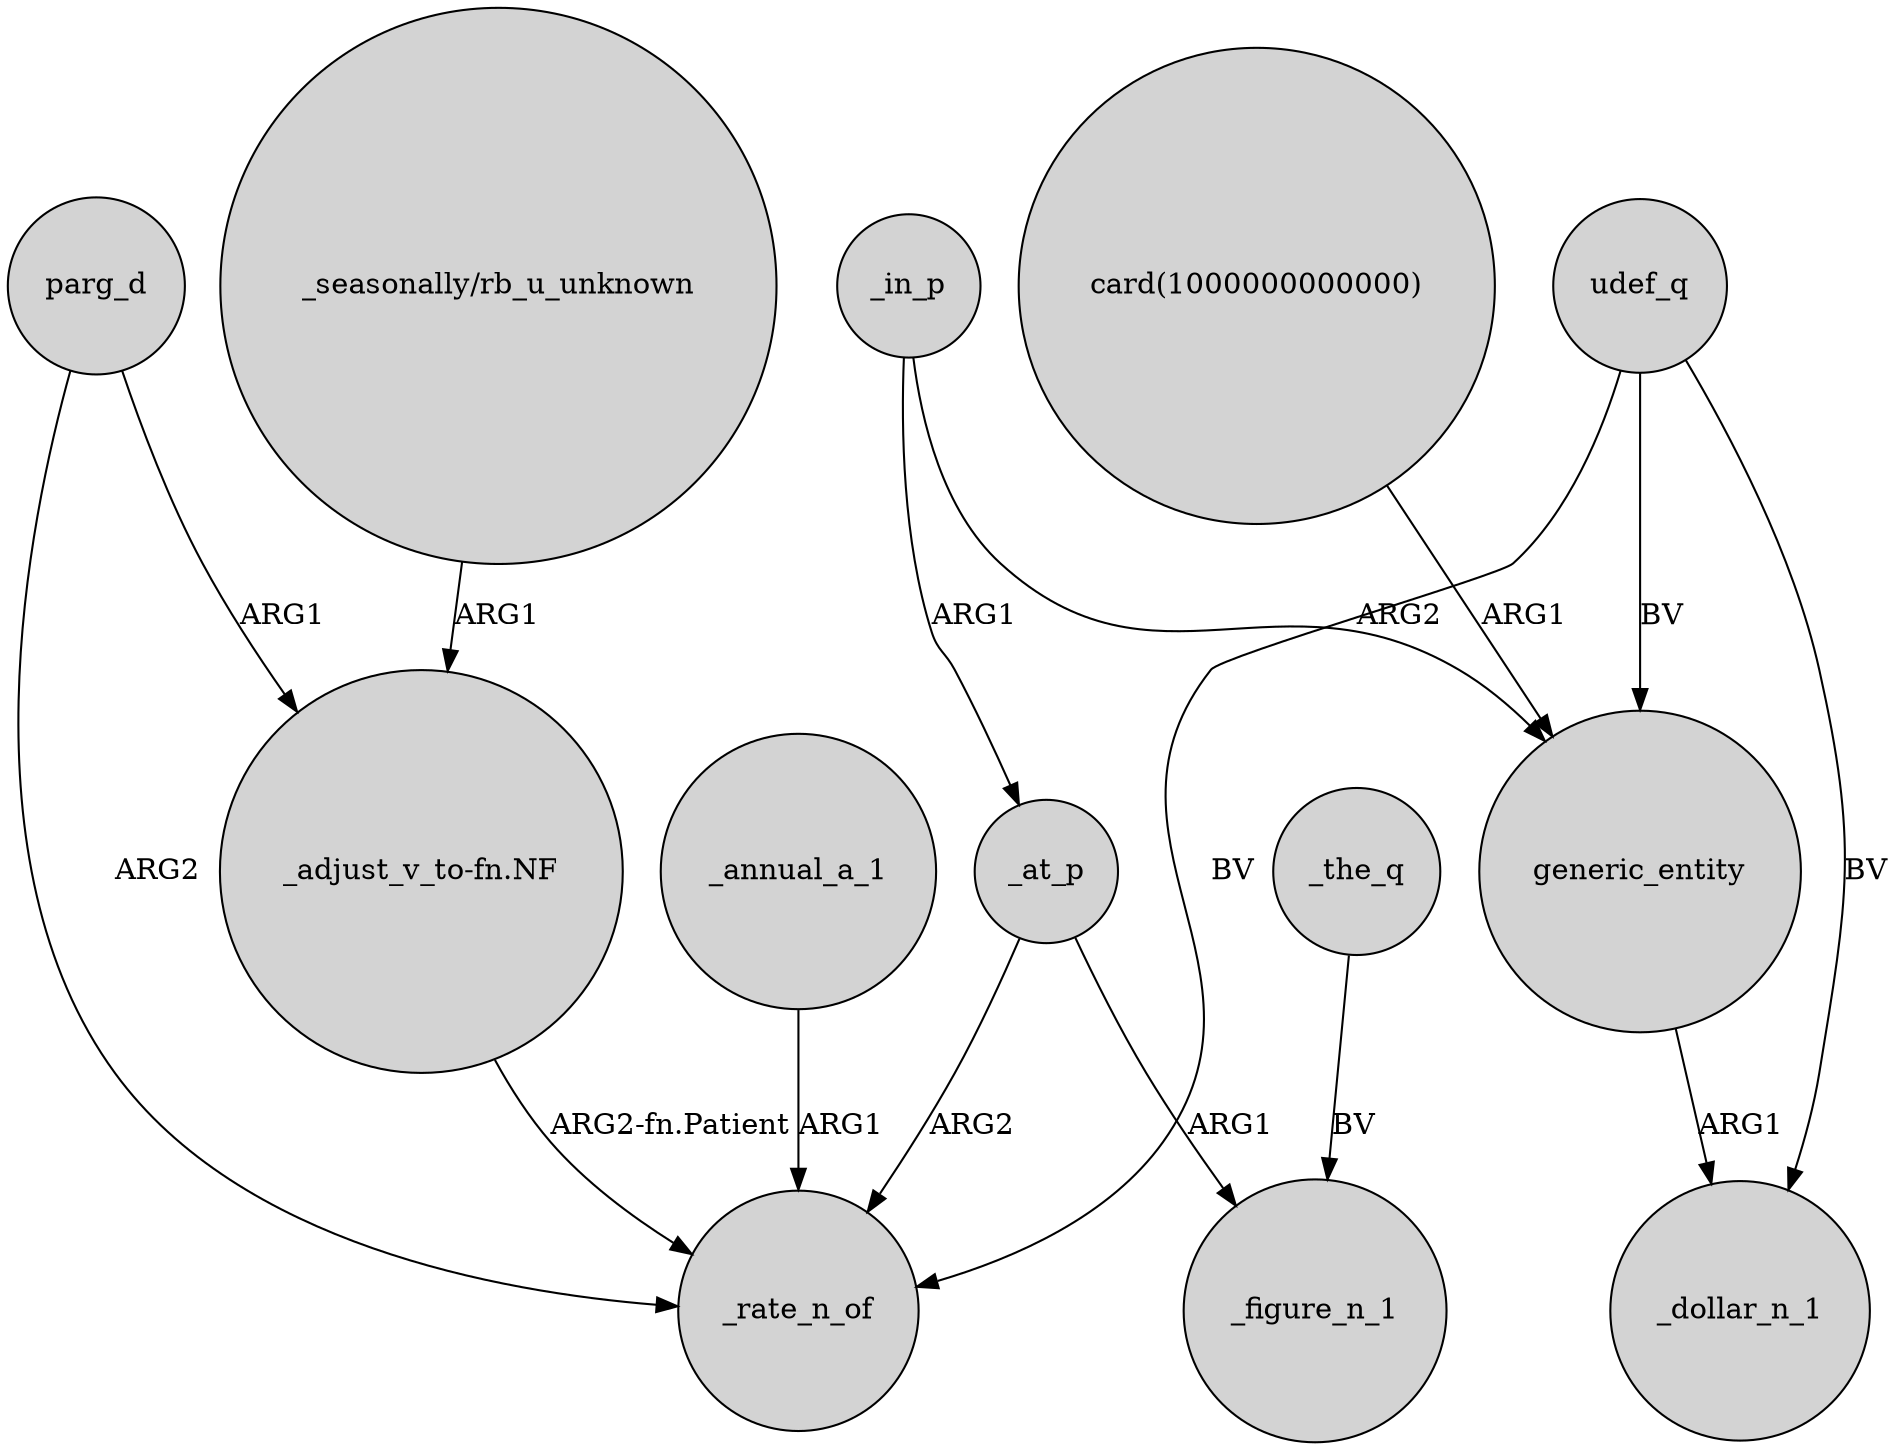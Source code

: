 digraph {
	node [shape=circle style=filled]
	"_seasonally/rb_u_unknown" -> "_adjust_v_to-fn.NF" [label=ARG1]
	_at_p -> _figure_n_1 [label=ARG1]
	_in_p -> generic_entity [label=ARG2]
	udef_q -> _rate_n_of [label=BV]
	parg_d -> "_adjust_v_to-fn.NF" [label=ARG1]
	udef_q -> generic_entity [label=BV]
	_at_p -> _rate_n_of [label=ARG2]
	"_adjust_v_to-fn.NF" -> _rate_n_of [label="ARG2-fn.Patient"]
	_the_q -> _figure_n_1 [label=BV]
	_in_p -> _at_p [label=ARG1]
	parg_d -> _rate_n_of [label=ARG2]
	"card(1000000000000)" -> generic_entity [label=ARG1]
	udef_q -> _dollar_n_1 [label=BV]
	_annual_a_1 -> _rate_n_of [label=ARG1]
	generic_entity -> _dollar_n_1 [label=ARG1]
}
